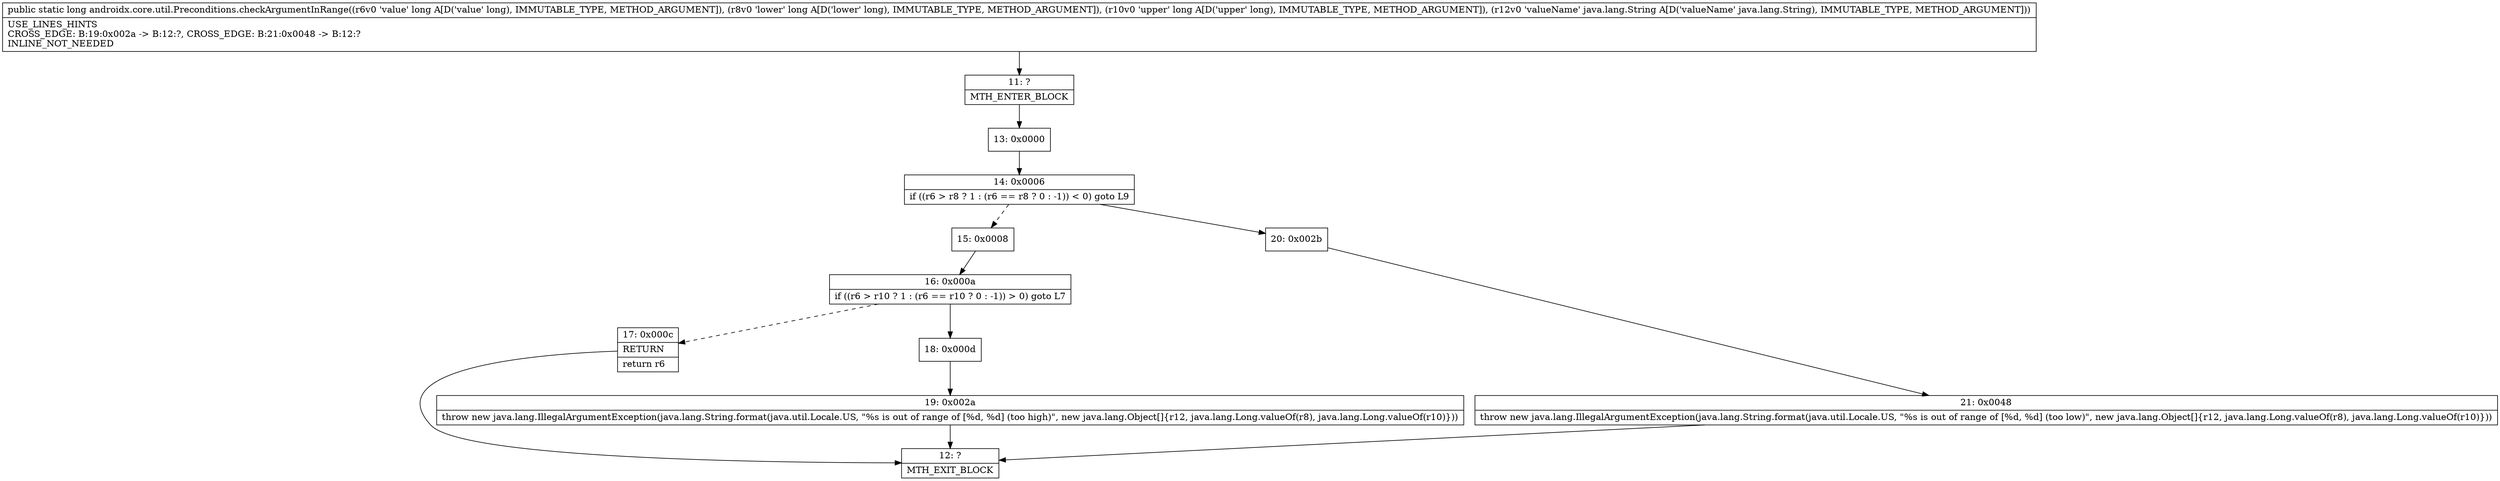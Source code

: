 digraph "CFG forandroidx.core.util.Preconditions.checkArgumentInRange(JJJLjava\/lang\/String;)J" {
Node_11 [shape=record,label="{11\:\ ?|MTH_ENTER_BLOCK\l}"];
Node_13 [shape=record,label="{13\:\ 0x0000}"];
Node_14 [shape=record,label="{14\:\ 0x0006|if ((r6 \> r8 ? 1 : (r6 == r8 ? 0 : \-1)) \< 0) goto L9\l}"];
Node_15 [shape=record,label="{15\:\ 0x0008}"];
Node_16 [shape=record,label="{16\:\ 0x000a|if ((r6 \> r10 ? 1 : (r6 == r10 ? 0 : \-1)) \> 0) goto L7\l}"];
Node_17 [shape=record,label="{17\:\ 0x000c|RETURN\l|return r6\l}"];
Node_12 [shape=record,label="{12\:\ ?|MTH_EXIT_BLOCK\l}"];
Node_18 [shape=record,label="{18\:\ 0x000d}"];
Node_19 [shape=record,label="{19\:\ 0x002a|throw new java.lang.IllegalArgumentException(java.lang.String.format(java.util.Locale.US, \"%s is out of range of [%d, %d] (too high)\", new java.lang.Object[]\{r12, java.lang.Long.valueOf(r8), java.lang.Long.valueOf(r10)\}))\l}"];
Node_20 [shape=record,label="{20\:\ 0x002b}"];
Node_21 [shape=record,label="{21\:\ 0x0048|throw new java.lang.IllegalArgumentException(java.lang.String.format(java.util.Locale.US, \"%s is out of range of [%d, %d] (too low)\", new java.lang.Object[]\{r12, java.lang.Long.valueOf(r8), java.lang.Long.valueOf(r10)\}))\l}"];
MethodNode[shape=record,label="{public static long androidx.core.util.Preconditions.checkArgumentInRange((r6v0 'value' long A[D('value' long), IMMUTABLE_TYPE, METHOD_ARGUMENT]), (r8v0 'lower' long A[D('lower' long), IMMUTABLE_TYPE, METHOD_ARGUMENT]), (r10v0 'upper' long A[D('upper' long), IMMUTABLE_TYPE, METHOD_ARGUMENT]), (r12v0 'valueName' java.lang.String A[D('valueName' java.lang.String), IMMUTABLE_TYPE, METHOD_ARGUMENT]))  | USE_LINES_HINTS\lCROSS_EDGE: B:19:0x002a \-\> B:12:?, CROSS_EDGE: B:21:0x0048 \-\> B:12:?\lINLINE_NOT_NEEDED\l}"];
MethodNode -> Node_11;Node_11 -> Node_13;
Node_13 -> Node_14;
Node_14 -> Node_15[style=dashed];
Node_14 -> Node_20;
Node_15 -> Node_16;
Node_16 -> Node_17[style=dashed];
Node_16 -> Node_18;
Node_17 -> Node_12;
Node_18 -> Node_19;
Node_19 -> Node_12;
Node_20 -> Node_21;
Node_21 -> Node_12;
}

